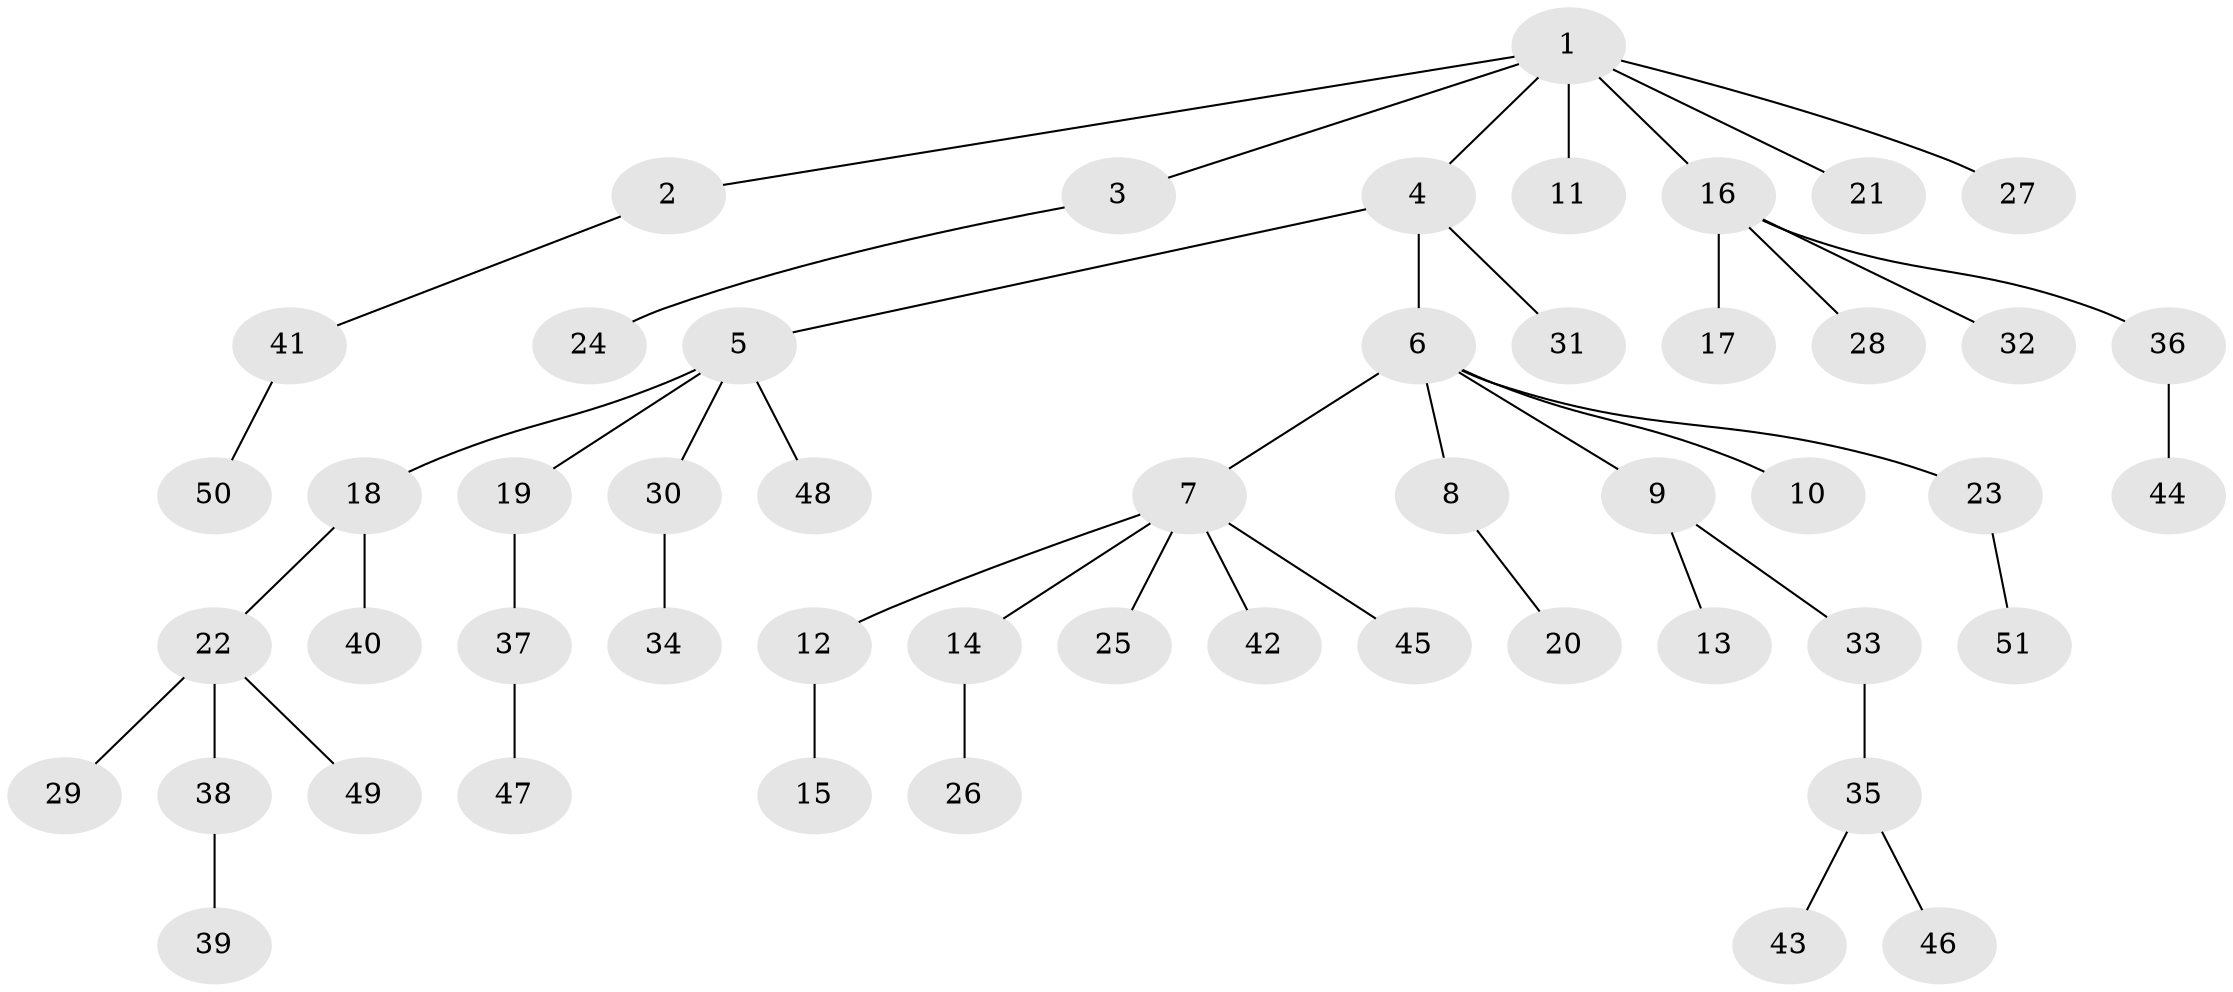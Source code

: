 // coarse degree distribution, {7: 0.05, 2: 0.05, 5: 0.05, 3: 0.1, 4: 0.05, 1: 0.7}
// Generated by graph-tools (version 1.1) at 2025/19/03/04/25 18:19:10]
// undirected, 51 vertices, 50 edges
graph export_dot {
graph [start="1"]
  node [color=gray90,style=filled];
  1;
  2;
  3;
  4;
  5;
  6;
  7;
  8;
  9;
  10;
  11;
  12;
  13;
  14;
  15;
  16;
  17;
  18;
  19;
  20;
  21;
  22;
  23;
  24;
  25;
  26;
  27;
  28;
  29;
  30;
  31;
  32;
  33;
  34;
  35;
  36;
  37;
  38;
  39;
  40;
  41;
  42;
  43;
  44;
  45;
  46;
  47;
  48;
  49;
  50;
  51;
  1 -- 2;
  1 -- 3;
  1 -- 4;
  1 -- 11;
  1 -- 16;
  1 -- 21;
  1 -- 27;
  2 -- 41;
  3 -- 24;
  4 -- 5;
  4 -- 6;
  4 -- 31;
  5 -- 18;
  5 -- 19;
  5 -- 30;
  5 -- 48;
  6 -- 7;
  6 -- 8;
  6 -- 9;
  6 -- 10;
  6 -- 23;
  7 -- 12;
  7 -- 14;
  7 -- 25;
  7 -- 42;
  7 -- 45;
  8 -- 20;
  9 -- 13;
  9 -- 33;
  12 -- 15;
  14 -- 26;
  16 -- 17;
  16 -- 28;
  16 -- 32;
  16 -- 36;
  18 -- 22;
  18 -- 40;
  19 -- 37;
  22 -- 29;
  22 -- 38;
  22 -- 49;
  23 -- 51;
  30 -- 34;
  33 -- 35;
  35 -- 43;
  35 -- 46;
  36 -- 44;
  37 -- 47;
  38 -- 39;
  41 -- 50;
}
